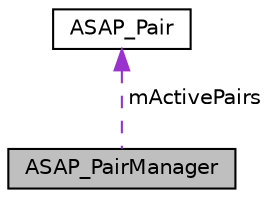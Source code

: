 digraph "ASAP_PairManager"
{
  edge [fontname="Helvetica",fontsize="10",labelfontname="Helvetica",labelfontsize="10"];
  node [fontname="Helvetica",fontsize="10",shape=record];
  Node1 [label="ASAP_PairManager",height=0.2,width=0.4,color="black", fillcolor="grey75", style="filled", fontcolor="black"];
  Node2 -> Node1 [dir="back",color="darkorchid3",fontsize="10",style="dashed",label=" mActivePairs" ,fontname="Helvetica"];
  Node2 [label="ASAP_Pair",height=0.2,width=0.4,color="black", fillcolor="white", style="filled",URL="$struct_a_s_a_p___pair.html"];
}
